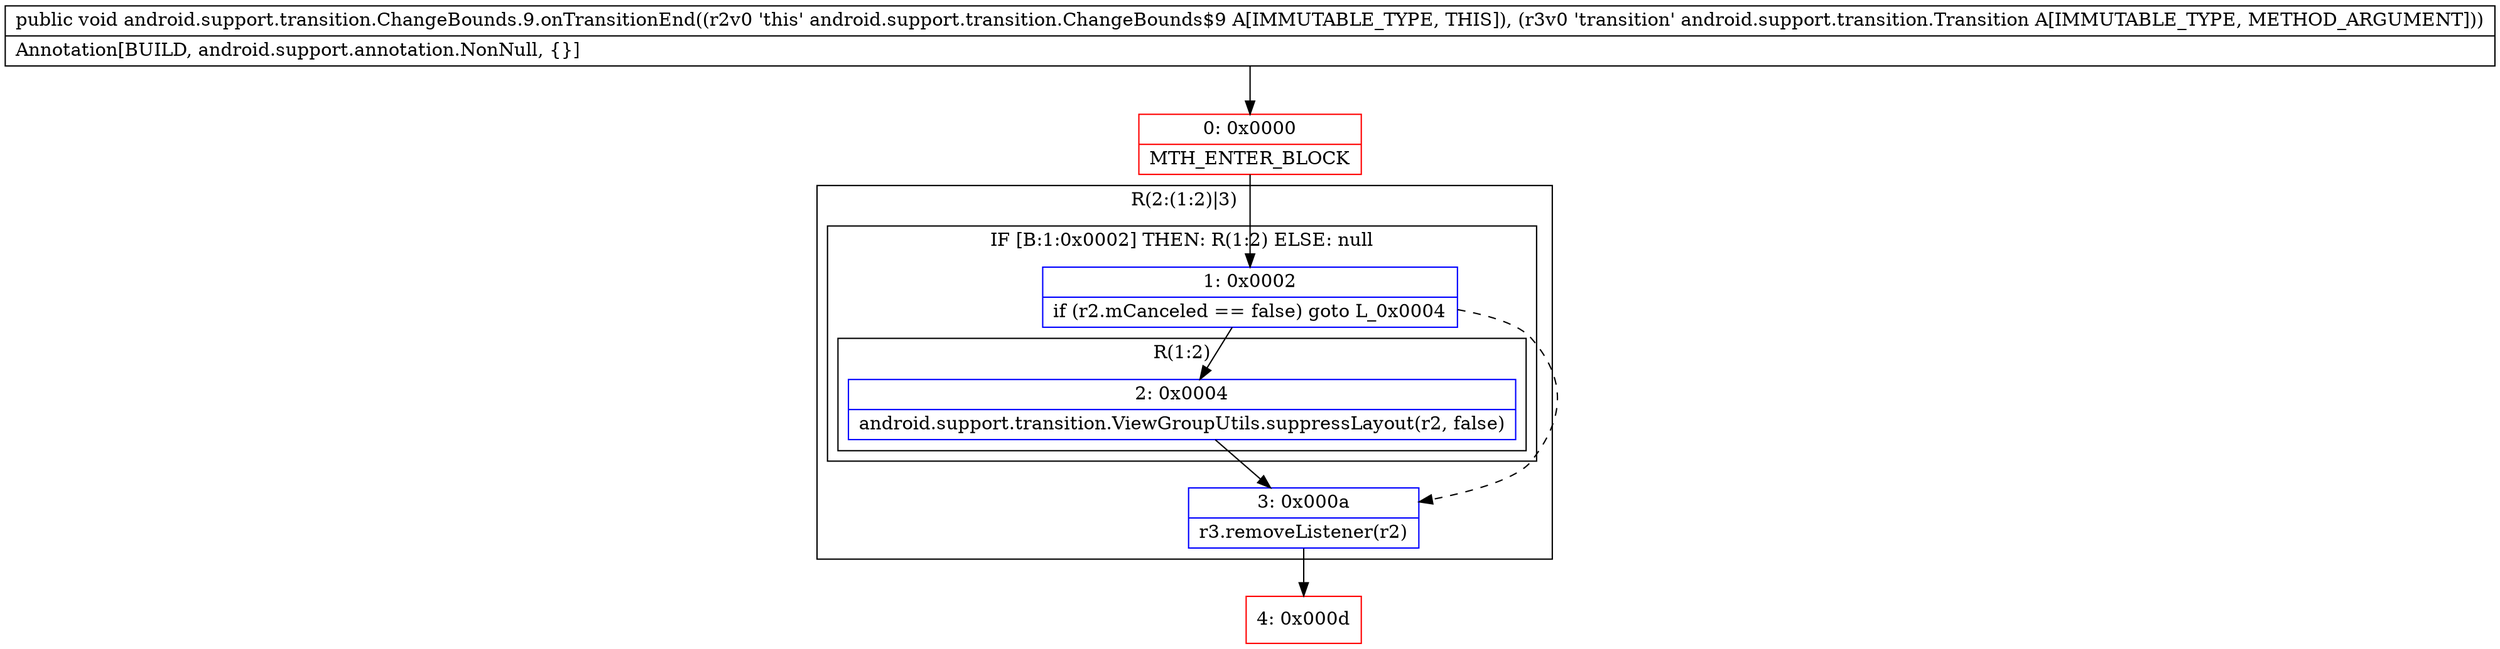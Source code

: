 digraph "CFG forandroid.support.transition.ChangeBounds.9.onTransitionEnd(Landroid\/support\/transition\/Transition;)V" {
subgraph cluster_Region_2007439203 {
label = "R(2:(1:2)|3)";
node [shape=record,color=blue];
subgraph cluster_IfRegion_1925369927 {
label = "IF [B:1:0x0002] THEN: R(1:2) ELSE: null";
node [shape=record,color=blue];
Node_1 [shape=record,label="{1\:\ 0x0002|if (r2.mCanceled == false) goto L_0x0004\l}"];
subgraph cluster_Region_397768589 {
label = "R(1:2)";
node [shape=record,color=blue];
Node_2 [shape=record,label="{2\:\ 0x0004|android.support.transition.ViewGroupUtils.suppressLayout(r2, false)\l}"];
}
}
Node_3 [shape=record,label="{3\:\ 0x000a|r3.removeListener(r2)\l}"];
}
Node_0 [shape=record,color=red,label="{0\:\ 0x0000|MTH_ENTER_BLOCK\l}"];
Node_4 [shape=record,color=red,label="{4\:\ 0x000d}"];
MethodNode[shape=record,label="{public void android.support.transition.ChangeBounds.9.onTransitionEnd((r2v0 'this' android.support.transition.ChangeBounds$9 A[IMMUTABLE_TYPE, THIS]), (r3v0 'transition' android.support.transition.Transition A[IMMUTABLE_TYPE, METHOD_ARGUMENT]))  | Annotation[BUILD, android.support.annotation.NonNull, \{\}]\l}"];
MethodNode -> Node_0;
Node_1 -> Node_2;
Node_1 -> Node_3[style=dashed];
Node_2 -> Node_3;
Node_3 -> Node_4;
Node_0 -> Node_1;
}

